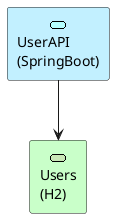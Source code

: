 @startuml Arch

archimate #Application "UserAPI\n(SpringBoot)" as UserAPI <<application-service>>

archimate #Technology "Users\n(H2)" as UsersDB <<technology-service>>

UserAPI --> UsersDB

@enduml